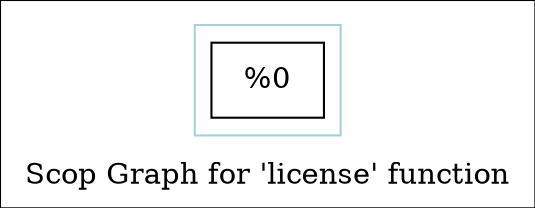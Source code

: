 digraph "Scop Graph for 'license' function" {
	label="Scop Graph for 'license' function";

	Node0x183b190 [shape=record,label="{%0}"];
	colorscheme = "paired12"
        subgraph cluster_0x19027f0 {
          label = "";
          style = solid;
          color = 1
          Node0x183b190;
        }
}
